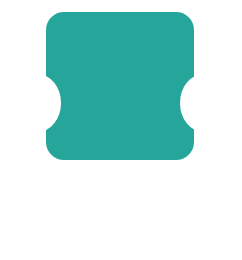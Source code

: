 <mxfile version="14.2.4" type="embed">
    <diagram id="FKqktztcBN4K4i71OJ5Y" name="ページ1">
        <mxGraphModel dx="665" dy="584" grid="1" gridSize="10" guides="1" tooltips="1" connect="1" arrows="1" fold="1" page="1" pageScale="1" pageWidth="827" pageHeight="1169" background="none" math="0" shadow="0">
            <root>
                <mxCell id="0"/>
                <mxCell id="1" parent="0"/>
                <mxCell id="5" value="" style="whiteSpace=wrap;html=1;aspect=fixed;fontSize=12;strokeWidth=6;rounded=1;strokeColor=#FFFFFF;fillColor=#26A69A;" parent="1" vertex="1">
                    <mxGeometry x="370" y="339" width="80" height="80" as="geometry"/>
                </mxCell>
                <mxCell id="7" value="" style="ellipse;whiteSpace=wrap;html=1;rotation=90;strokeWidth=4;strokeColor=#FFFFFF;fillColor=#FFFFFF;" parent="1" vertex="1">
                    <mxGeometry x="439.5" y="377.5" width="25" height="20" as="geometry"/>
                </mxCell>
                <mxCell id="8" value="&lt;font style=&quot;font-size: 36px;&quot;&gt;Yonde&lt;/font&gt;" style="text;html=1;resizable=0;autosize=1;align=center;verticalAlign=middle;points=[];rounded=0;fontColor=#FFFFFF;strokeWidth=1;fontStyle=1;fontFamily=Courier New;fontSize=36;" parent="1" vertex="1">
                    <mxGeometry x="350" y="415" width="120" height="50" as="geometry"/>
                </mxCell>
                <mxCell id="10" value="" style="ellipse;whiteSpace=wrap;html=1;rotation=90;strokeWidth=4;strokeColor=#FFFFFF;fillColor=#FFFFFF;" parent="1" vertex="1">
                    <mxGeometry x="356" y="377.5" width="25" height="20" as="geometry"/>
                </mxCell>
            </root>
        </mxGraphModel>
    </diagram>
</mxfile>
